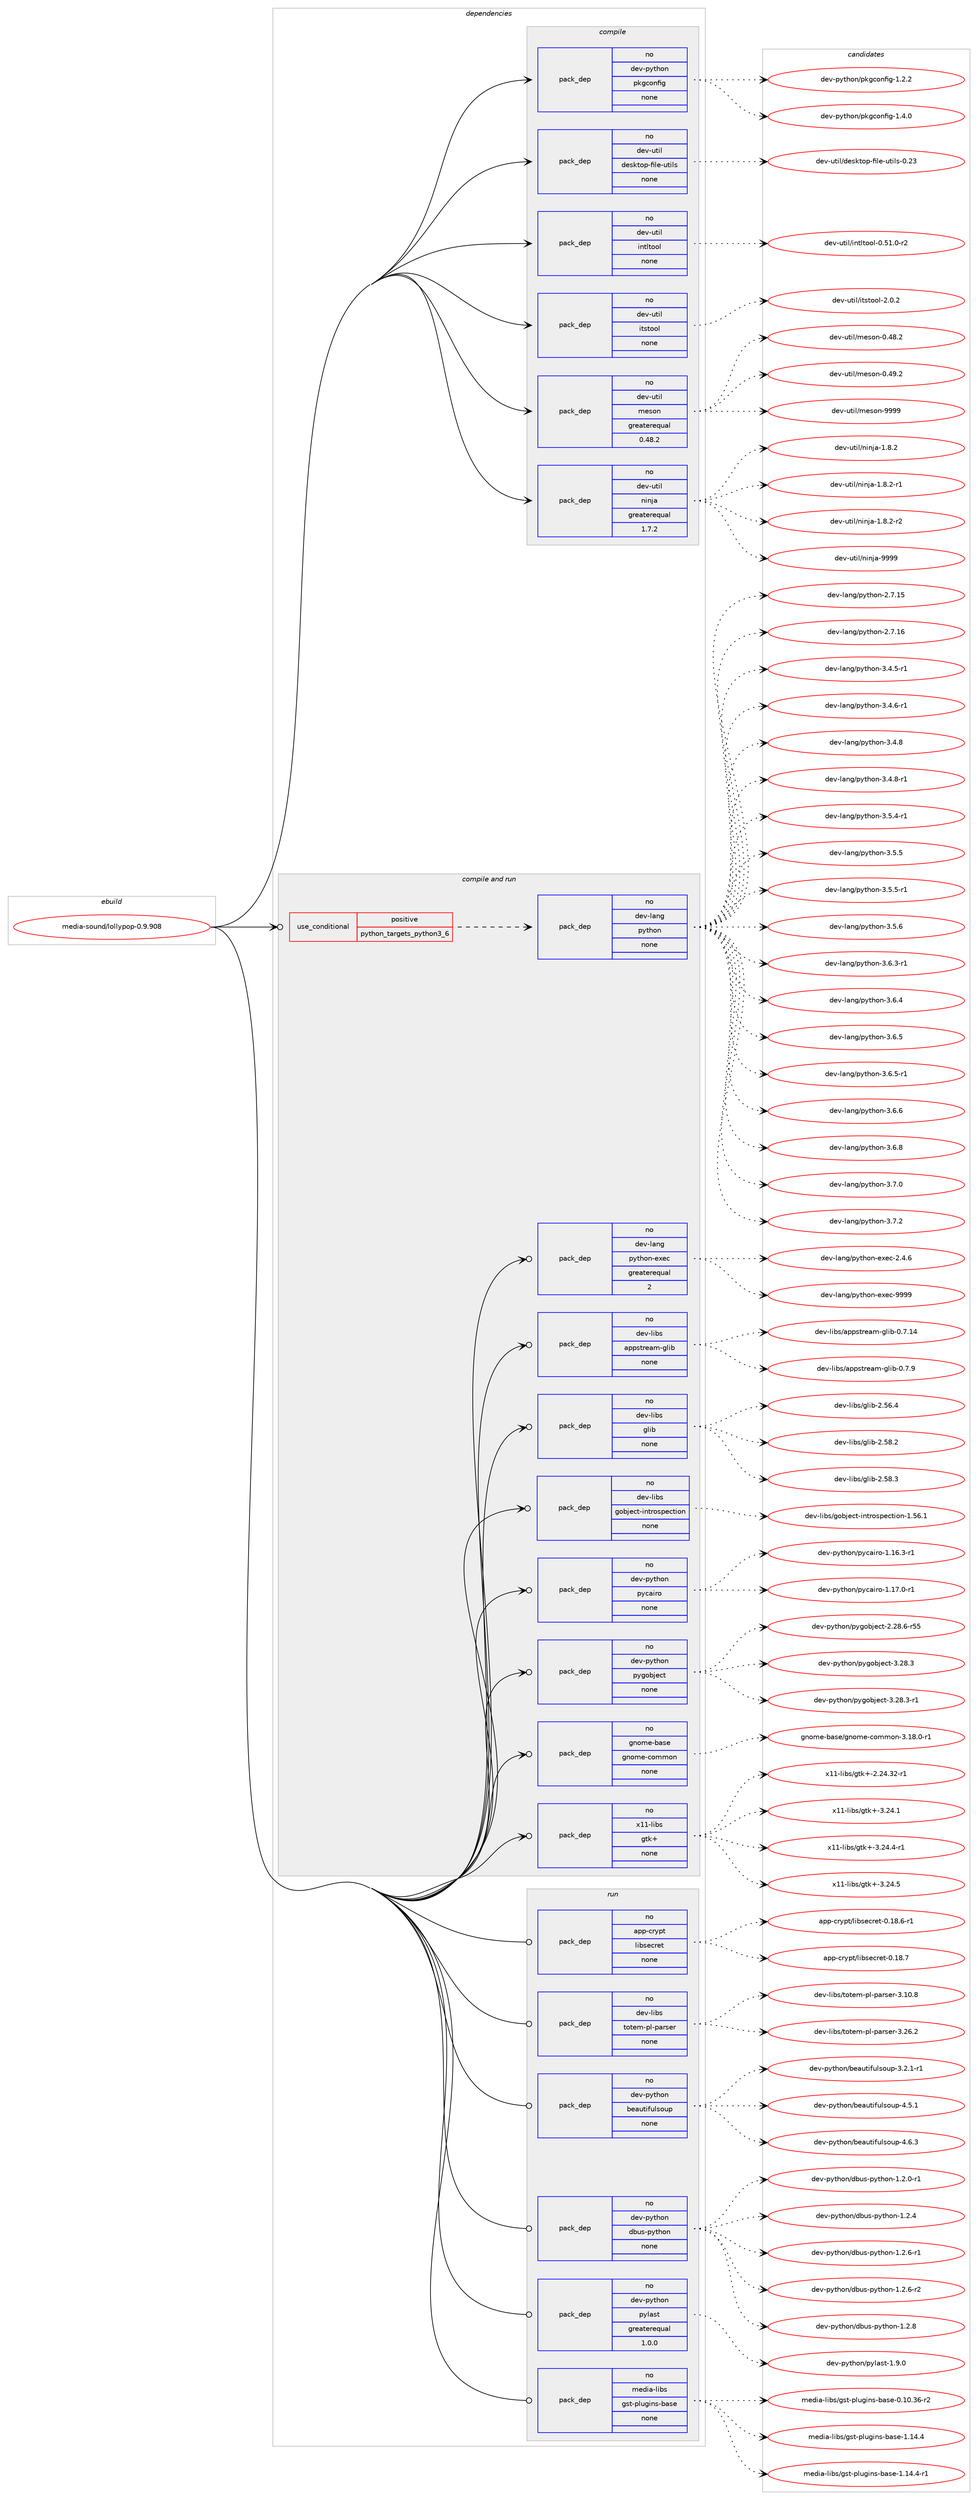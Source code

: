 digraph prolog {

# *************
# Graph options
# *************

newrank=true;
concentrate=true;
compound=true;
graph [rankdir=LR,fontname=Helvetica,fontsize=10,ranksep=1.5];#, ranksep=2.5, nodesep=0.2];
edge  [arrowhead=vee];
node  [fontname=Helvetica,fontsize=10];

# **********
# The ebuild
# **********

subgraph cluster_leftcol {
color=gray;
rank=same;
label=<<i>ebuild</i>>;
id [label="media-sound/lollypop-0.9.908", color=red, width=4, href="../media-sound/lollypop-0.9.908.svg"];
}

# ****************
# The dependencies
# ****************

subgraph cluster_midcol {
color=gray;
label=<<i>dependencies</i>>;
subgraph cluster_compile {
fillcolor="#eeeeee";
style=filled;
label=<<i>compile</i>>;
subgraph pack1163639 {
dependency1627341 [label=<<TABLE BORDER="0" CELLBORDER="1" CELLSPACING="0" CELLPADDING="4" WIDTH="220"><TR><TD ROWSPAN="6" CELLPADDING="30">pack_dep</TD></TR><TR><TD WIDTH="110">no</TD></TR><TR><TD>dev-python</TD></TR><TR><TD>pkgconfig</TD></TR><TR><TD>none</TD></TR><TR><TD></TD></TR></TABLE>>, shape=none, color=blue];
}
id:e -> dependency1627341:w [weight=20,style="solid",arrowhead="vee"];
subgraph pack1163640 {
dependency1627342 [label=<<TABLE BORDER="0" CELLBORDER="1" CELLSPACING="0" CELLPADDING="4" WIDTH="220"><TR><TD ROWSPAN="6" CELLPADDING="30">pack_dep</TD></TR><TR><TD WIDTH="110">no</TD></TR><TR><TD>dev-util</TD></TR><TR><TD>desktop-file-utils</TD></TR><TR><TD>none</TD></TR><TR><TD></TD></TR></TABLE>>, shape=none, color=blue];
}
id:e -> dependency1627342:w [weight=20,style="solid",arrowhead="vee"];
subgraph pack1163641 {
dependency1627343 [label=<<TABLE BORDER="0" CELLBORDER="1" CELLSPACING="0" CELLPADDING="4" WIDTH="220"><TR><TD ROWSPAN="6" CELLPADDING="30">pack_dep</TD></TR><TR><TD WIDTH="110">no</TD></TR><TR><TD>dev-util</TD></TR><TR><TD>intltool</TD></TR><TR><TD>none</TD></TR><TR><TD></TD></TR></TABLE>>, shape=none, color=blue];
}
id:e -> dependency1627343:w [weight=20,style="solid",arrowhead="vee"];
subgraph pack1163642 {
dependency1627344 [label=<<TABLE BORDER="0" CELLBORDER="1" CELLSPACING="0" CELLPADDING="4" WIDTH="220"><TR><TD ROWSPAN="6" CELLPADDING="30">pack_dep</TD></TR><TR><TD WIDTH="110">no</TD></TR><TR><TD>dev-util</TD></TR><TR><TD>itstool</TD></TR><TR><TD>none</TD></TR><TR><TD></TD></TR></TABLE>>, shape=none, color=blue];
}
id:e -> dependency1627344:w [weight=20,style="solid",arrowhead="vee"];
subgraph pack1163643 {
dependency1627345 [label=<<TABLE BORDER="0" CELLBORDER="1" CELLSPACING="0" CELLPADDING="4" WIDTH="220"><TR><TD ROWSPAN="6" CELLPADDING="30">pack_dep</TD></TR><TR><TD WIDTH="110">no</TD></TR><TR><TD>dev-util</TD></TR><TR><TD>meson</TD></TR><TR><TD>greaterequal</TD></TR><TR><TD>0.48.2</TD></TR></TABLE>>, shape=none, color=blue];
}
id:e -> dependency1627345:w [weight=20,style="solid",arrowhead="vee"];
subgraph pack1163644 {
dependency1627346 [label=<<TABLE BORDER="0" CELLBORDER="1" CELLSPACING="0" CELLPADDING="4" WIDTH="220"><TR><TD ROWSPAN="6" CELLPADDING="30">pack_dep</TD></TR><TR><TD WIDTH="110">no</TD></TR><TR><TD>dev-util</TD></TR><TR><TD>ninja</TD></TR><TR><TD>greaterequal</TD></TR><TR><TD>1.7.2</TD></TR></TABLE>>, shape=none, color=blue];
}
id:e -> dependency1627346:w [weight=20,style="solid",arrowhead="vee"];
}
subgraph cluster_compileandrun {
fillcolor="#eeeeee";
style=filled;
label=<<i>compile and run</i>>;
subgraph cond437427 {
dependency1627347 [label=<<TABLE BORDER="0" CELLBORDER="1" CELLSPACING="0" CELLPADDING="4"><TR><TD ROWSPAN="3" CELLPADDING="10">use_conditional</TD></TR><TR><TD>positive</TD></TR><TR><TD>python_targets_python3_6</TD></TR></TABLE>>, shape=none, color=red];
subgraph pack1163645 {
dependency1627348 [label=<<TABLE BORDER="0" CELLBORDER="1" CELLSPACING="0" CELLPADDING="4" WIDTH="220"><TR><TD ROWSPAN="6" CELLPADDING="30">pack_dep</TD></TR><TR><TD WIDTH="110">no</TD></TR><TR><TD>dev-lang</TD></TR><TR><TD>python</TD></TR><TR><TD>none</TD></TR><TR><TD></TD></TR></TABLE>>, shape=none, color=blue];
}
dependency1627347:e -> dependency1627348:w [weight=20,style="dashed",arrowhead="vee"];
}
id:e -> dependency1627347:w [weight=20,style="solid",arrowhead="odotvee"];
subgraph pack1163646 {
dependency1627349 [label=<<TABLE BORDER="0" CELLBORDER="1" CELLSPACING="0" CELLPADDING="4" WIDTH="220"><TR><TD ROWSPAN="6" CELLPADDING="30">pack_dep</TD></TR><TR><TD WIDTH="110">no</TD></TR><TR><TD>dev-lang</TD></TR><TR><TD>python-exec</TD></TR><TR><TD>greaterequal</TD></TR><TR><TD>2</TD></TR></TABLE>>, shape=none, color=blue];
}
id:e -> dependency1627349:w [weight=20,style="solid",arrowhead="odotvee"];
subgraph pack1163647 {
dependency1627350 [label=<<TABLE BORDER="0" CELLBORDER="1" CELLSPACING="0" CELLPADDING="4" WIDTH="220"><TR><TD ROWSPAN="6" CELLPADDING="30">pack_dep</TD></TR><TR><TD WIDTH="110">no</TD></TR><TR><TD>dev-libs</TD></TR><TR><TD>appstream-glib</TD></TR><TR><TD>none</TD></TR><TR><TD></TD></TR></TABLE>>, shape=none, color=blue];
}
id:e -> dependency1627350:w [weight=20,style="solid",arrowhead="odotvee"];
subgraph pack1163648 {
dependency1627351 [label=<<TABLE BORDER="0" CELLBORDER="1" CELLSPACING="0" CELLPADDING="4" WIDTH="220"><TR><TD ROWSPAN="6" CELLPADDING="30">pack_dep</TD></TR><TR><TD WIDTH="110">no</TD></TR><TR><TD>dev-libs</TD></TR><TR><TD>glib</TD></TR><TR><TD>none</TD></TR><TR><TD></TD></TR></TABLE>>, shape=none, color=blue];
}
id:e -> dependency1627351:w [weight=20,style="solid",arrowhead="odotvee"];
subgraph pack1163649 {
dependency1627352 [label=<<TABLE BORDER="0" CELLBORDER="1" CELLSPACING="0" CELLPADDING="4" WIDTH="220"><TR><TD ROWSPAN="6" CELLPADDING="30">pack_dep</TD></TR><TR><TD WIDTH="110">no</TD></TR><TR><TD>dev-libs</TD></TR><TR><TD>gobject-introspection</TD></TR><TR><TD>none</TD></TR><TR><TD></TD></TR></TABLE>>, shape=none, color=blue];
}
id:e -> dependency1627352:w [weight=20,style="solid",arrowhead="odotvee"];
subgraph pack1163650 {
dependency1627353 [label=<<TABLE BORDER="0" CELLBORDER="1" CELLSPACING="0" CELLPADDING="4" WIDTH="220"><TR><TD ROWSPAN="6" CELLPADDING="30">pack_dep</TD></TR><TR><TD WIDTH="110">no</TD></TR><TR><TD>dev-python</TD></TR><TR><TD>pycairo</TD></TR><TR><TD>none</TD></TR><TR><TD></TD></TR></TABLE>>, shape=none, color=blue];
}
id:e -> dependency1627353:w [weight=20,style="solid",arrowhead="odotvee"];
subgraph pack1163651 {
dependency1627354 [label=<<TABLE BORDER="0" CELLBORDER="1" CELLSPACING="0" CELLPADDING="4" WIDTH="220"><TR><TD ROWSPAN="6" CELLPADDING="30">pack_dep</TD></TR><TR><TD WIDTH="110">no</TD></TR><TR><TD>dev-python</TD></TR><TR><TD>pygobject</TD></TR><TR><TD>none</TD></TR><TR><TD></TD></TR></TABLE>>, shape=none, color=blue];
}
id:e -> dependency1627354:w [weight=20,style="solid",arrowhead="odotvee"];
subgraph pack1163652 {
dependency1627355 [label=<<TABLE BORDER="0" CELLBORDER="1" CELLSPACING="0" CELLPADDING="4" WIDTH="220"><TR><TD ROWSPAN="6" CELLPADDING="30">pack_dep</TD></TR><TR><TD WIDTH="110">no</TD></TR><TR><TD>gnome-base</TD></TR><TR><TD>gnome-common</TD></TR><TR><TD>none</TD></TR><TR><TD></TD></TR></TABLE>>, shape=none, color=blue];
}
id:e -> dependency1627355:w [weight=20,style="solid",arrowhead="odotvee"];
subgraph pack1163653 {
dependency1627356 [label=<<TABLE BORDER="0" CELLBORDER="1" CELLSPACING="0" CELLPADDING="4" WIDTH="220"><TR><TD ROWSPAN="6" CELLPADDING="30">pack_dep</TD></TR><TR><TD WIDTH="110">no</TD></TR><TR><TD>x11-libs</TD></TR><TR><TD>gtk+</TD></TR><TR><TD>none</TD></TR><TR><TD></TD></TR></TABLE>>, shape=none, color=blue];
}
id:e -> dependency1627356:w [weight=20,style="solid",arrowhead="odotvee"];
}
subgraph cluster_run {
fillcolor="#eeeeee";
style=filled;
label=<<i>run</i>>;
subgraph pack1163654 {
dependency1627357 [label=<<TABLE BORDER="0" CELLBORDER="1" CELLSPACING="0" CELLPADDING="4" WIDTH="220"><TR><TD ROWSPAN="6" CELLPADDING="30">pack_dep</TD></TR><TR><TD WIDTH="110">no</TD></TR><TR><TD>app-crypt</TD></TR><TR><TD>libsecret</TD></TR><TR><TD>none</TD></TR><TR><TD></TD></TR></TABLE>>, shape=none, color=blue];
}
id:e -> dependency1627357:w [weight=20,style="solid",arrowhead="odot"];
subgraph pack1163655 {
dependency1627358 [label=<<TABLE BORDER="0" CELLBORDER="1" CELLSPACING="0" CELLPADDING="4" WIDTH="220"><TR><TD ROWSPAN="6" CELLPADDING="30">pack_dep</TD></TR><TR><TD WIDTH="110">no</TD></TR><TR><TD>dev-libs</TD></TR><TR><TD>totem-pl-parser</TD></TR><TR><TD>none</TD></TR><TR><TD></TD></TR></TABLE>>, shape=none, color=blue];
}
id:e -> dependency1627358:w [weight=20,style="solid",arrowhead="odot"];
subgraph pack1163656 {
dependency1627359 [label=<<TABLE BORDER="0" CELLBORDER="1" CELLSPACING="0" CELLPADDING="4" WIDTH="220"><TR><TD ROWSPAN="6" CELLPADDING="30">pack_dep</TD></TR><TR><TD WIDTH="110">no</TD></TR><TR><TD>dev-python</TD></TR><TR><TD>beautifulsoup</TD></TR><TR><TD>none</TD></TR><TR><TD></TD></TR></TABLE>>, shape=none, color=blue];
}
id:e -> dependency1627359:w [weight=20,style="solid",arrowhead="odot"];
subgraph pack1163657 {
dependency1627360 [label=<<TABLE BORDER="0" CELLBORDER="1" CELLSPACING="0" CELLPADDING="4" WIDTH="220"><TR><TD ROWSPAN="6" CELLPADDING="30">pack_dep</TD></TR><TR><TD WIDTH="110">no</TD></TR><TR><TD>dev-python</TD></TR><TR><TD>dbus-python</TD></TR><TR><TD>none</TD></TR><TR><TD></TD></TR></TABLE>>, shape=none, color=blue];
}
id:e -> dependency1627360:w [weight=20,style="solid",arrowhead="odot"];
subgraph pack1163658 {
dependency1627361 [label=<<TABLE BORDER="0" CELLBORDER="1" CELLSPACING="0" CELLPADDING="4" WIDTH="220"><TR><TD ROWSPAN="6" CELLPADDING="30">pack_dep</TD></TR><TR><TD WIDTH="110">no</TD></TR><TR><TD>dev-python</TD></TR><TR><TD>pylast</TD></TR><TR><TD>greaterequal</TD></TR><TR><TD>1.0.0</TD></TR></TABLE>>, shape=none, color=blue];
}
id:e -> dependency1627361:w [weight=20,style="solid",arrowhead="odot"];
subgraph pack1163659 {
dependency1627362 [label=<<TABLE BORDER="0" CELLBORDER="1" CELLSPACING="0" CELLPADDING="4" WIDTH="220"><TR><TD ROWSPAN="6" CELLPADDING="30">pack_dep</TD></TR><TR><TD WIDTH="110">no</TD></TR><TR><TD>media-libs</TD></TR><TR><TD>gst-plugins-base</TD></TR><TR><TD>none</TD></TR><TR><TD></TD></TR></TABLE>>, shape=none, color=blue];
}
id:e -> dependency1627362:w [weight=20,style="solid",arrowhead="odot"];
}
}

# **************
# The candidates
# **************

subgraph cluster_choices {
rank=same;
color=gray;
label=<<i>candidates</i>>;

subgraph choice1163639 {
color=black;
nodesep=1;
choice100101118451121211161041111104711210710399111110102105103454946504650 [label="dev-python/pkgconfig-1.2.2", color=red, width=4,href="../dev-python/pkgconfig-1.2.2.svg"];
choice100101118451121211161041111104711210710399111110102105103454946524648 [label="dev-python/pkgconfig-1.4.0", color=red, width=4,href="../dev-python/pkgconfig-1.4.0.svg"];
dependency1627341:e -> choice100101118451121211161041111104711210710399111110102105103454946504650:w [style=dotted,weight="100"];
dependency1627341:e -> choice100101118451121211161041111104711210710399111110102105103454946524648:w [style=dotted,weight="100"];
}
subgraph choice1163640 {
color=black;
nodesep=1;
choice100101118451171161051084710010111510711611111245102105108101451171161051081154548465051 [label="dev-util/desktop-file-utils-0.23", color=red, width=4,href="../dev-util/desktop-file-utils-0.23.svg"];
dependency1627342:e -> choice100101118451171161051084710010111510711611111245102105108101451171161051081154548465051:w [style=dotted,weight="100"];
}
subgraph choice1163641 {
color=black;
nodesep=1;
choice1001011184511711610510847105110116108116111111108454846534946484511450 [label="dev-util/intltool-0.51.0-r2", color=red, width=4,href="../dev-util/intltool-0.51.0-r2.svg"];
dependency1627343:e -> choice1001011184511711610510847105110116108116111111108454846534946484511450:w [style=dotted,weight="100"];
}
subgraph choice1163642 {
color=black;
nodesep=1;
choice1001011184511711610510847105116115116111111108455046484650 [label="dev-util/itstool-2.0.2", color=red, width=4,href="../dev-util/itstool-2.0.2.svg"];
dependency1627344:e -> choice1001011184511711610510847105116115116111111108455046484650:w [style=dotted,weight="100"];
}
subgraph choice1163643 {
color=black;
nodesep=1;
choice100101118451171161051084710910111511111045484652564650 [label="dev-util/meson-0.48.2", color=red, width=4,href="../dev-util/meson-0.48.2.svg"];
choice100101118451171161051084710910111511111045484652574650 [label="dev-util/meson-0.49.2", color=red, width=4,href="../dev-util/meson-0.49.2.svg"];
choice10010111845117116105108471091011151111104557575757 [label="dev-util/meson-9999", color=red, width=4,href="../dev-util/meson-9999.svg"];
dependency1627345:e -> choice100101118451171161051084710910111511111045484652564650:w [style=dotted,weight="100"];
dependency1627345:e -> choice100101118451171161051084710910111511111045484652574650:w [style=dotted,weight="100"];
dependency1627345:e -> choice10010111845117116105108471091011151111104557575757:w [style=dotted,weight="100"];
}
subgraph choice1163644 {
color=black;
nodesep=1;
choice100101118451171161051084711010511010697454946564650 [label="dev-util/ninja-1.8.2", color=red, width=4,href="../dev-util/ninja-1.8.2.svg"];
choice1001011184511711610510847110105110106974549465646504511449 [label="dev-util/ninja-1.8.2-r1", color=red, width=4,href="../dev-util/ninja-1.8.2-r1.svg"];
choice1001011184511711610510847110105110106974549465646504511450 [label="dev-util/ninja-1.8.2-r2", color=red, width=4,href="../dev-util/ninja-1.8.2-r2.svg"];
choice1001011184511711610510847110105110106974557575757 [label="dev-util/ninja-9999", color=red, width=4,href="../dev-util/ninja-9999.svg"];
dependency1627346:e -> choice100101118451171161051084711010511010697454946564650:w [style=dotted,weight="100"];
dependency1627346:e -> choice1001011184511711610510847110105110106974549465646504511449:w [style=dotted,weight="100"];
dependency1627346:e -> choice1001011184511711610510847110105110106974549465646504511450:w [style=dotted,weight="100"];
dependency1627346:e -> choice1001011184511711610510847110105110106974557575757:w [style=dotted,weight="100"];
}
subgraph choice1163645 {
color=black;
nodesep=1;
choice10010111845108971101034711212111610411111045504655464953 [label="dev-lang/python-2.7.15", color=red, width=4,href="../dev-lang/python-2.7.15.svg"];
choice10010111845108971101034711212111610411111045504655464954 [label="dev-lang/python-2.7.16", color=red, width=4,href="../dev-lang/python-2.7.16.svg"];
choice1001011184510897110103471121211161041111104551465246534511449 [label="dev-lang/python-3.4.5-r1", color=red, width=4,href="../dev-lang/python-3.4.5-r1.svg"];
choice1001011184510897110103471121211161041111104551465246544511449 [label="dev-lang/python-3.4.6-r1", color=red, width=4,href="../dev-lang/python-3.4.6-r1.svg"];
choice100101118451089711010347112121116104111110455146524656 [label="dev-lang/python-3.4.8", color=red, width=4,href="../dev-lang/python-3.4.8.svg"];
choice1001011184510897110103471121211161041111104551465246564511449 [label="dev-lang/python-3.4.8-r1", color=red, width=4,href="../dev-lang/python-3.4.8-r1.svg"];
choice1001011184510897110103471121211161041111104551465346524511449 [label="dev-lang/python-3.5.4-r1", color=red, width=4,href="../dev-lang/python-3.5.4-r1.svg"];
choice100101118451089711010347112121116104111110455146534653 [label="dev-lang/python-3.5.5", color=red, width=4,href="../dev-lang/python-3.5.5.svg"];
choice1001011184510897110103471121211161041111104551465346534511449 [label="dev-lang/python-3.5.5-r1", color=red, width=4,href="../dev-lang/python-3.5.5-r1.svg"];
choice100101118451089711010347112121116104111110455146534654 [label="dev-lang/python-3.5.6", color=red, width=4,href="../dev-lang/python-3.5.6.svg"];
choice1001011184510897110103471121211161041111104551465446514511449 [label="dev-lang/python-3.6.3-r1", color=red, width=4,href="../dev-lang/python-3.6.3-r1.svg"];
choice100101118451089711010347112121116104111110455146544652 [label="dev-lang/python-3.6.4", color=red, width=4,href="../dev-lang/python-3.6.4.svg"];
choice100101118451089711010347112121116104111110455146544653 [label="dev-lang/python-3.6.5", color=red, width=4,href="../dev-lang/python-3.6.5.svg"];
choice1001011184510897110103471121211161041111104551465446534511449 [label="dev-lang/python-3.6.5-r1", color=red, width=4,href="../dev-lang/python-3.6.5-r1.svg"];
choice100101118451089711010347112121116104111110455146544654 [label="dev-lang/python-3.6.6", color=red, width=4,href="../dev-lang/python-3.6.6.svg"];
choice100101118451089711010347112121116104111110455146544656 [label="dev-lang/python-3.6.8", color=red, width=4,href="../dev-lang/python-3.6.8.svg"];
choice100101118451089711010347112121116104111110455146554648 [label="dev-lang/python-3.7.0", color=red, width=4,href="../dev-lang/python-3.7.0.svg"];
choice100101118451089711010347112121116104111110455146554650 [label="dev-lang/python-3.7.2", color=red, width=4,href="../dev-lang/python-3.7.2.svg"];
dependency1627348:e -> choice10010111845108971101034711212111610411111045504655464953:w [style=dotted,weight="100"];
dependency1627348:e -> choice10010111845108971101034711212111610411111045504655464954:w [style=dotted,weight="100"];
dependency1627348:e -> choice1001011184510897110103471121211161041111104551465246534511449:w [style=dotted,weight="100"];
dependency1627348:e -> choice1001011184510897110103471121211161041111104551465246544511449:w [style=dotted,weight="100"];
dependency1627348:e -> choice100101118451089711010347112121116104111110455146524656:w [style=dotted,weight="100"];
dependency1627348:e -> choice1001011184510897110103471121211161041111104551465246564511449:w [style=dotted,weight="100"];
dependency1627348:e -> choice1001011184510897110103471121211161041111104551465346524511449:w [style=dotted,weight="100"];
dependency1627348:e -> choice100101118451089711010347112121116104111110455146534653:w [style=dotted,weight="100"];
dependency1627348:e -> choice1001011184510897110103471121211161041111104551465346534511449:w [style=dotted,weight="100"];
dependency1627348:e -> choice100101118451089711010347112121116104111110455146534654:w [style=dotted,weight="100"];
dependency1627348:e -> choice1001011184510897110103471121211161041111104551465446514511449:w [style=dotted,weight="100"];
dependency1627348:e -> choice100101118451089711010347112121116104111110455146544652:w [style=dotted,weight="100"];
dependency1627348:e -> choice100101118451089711010347112121116104111110455146544653:w [style=dotted,weight="100"];
dependency1627348:e -> choice1001011184510897110103471121211161041111104551465446534511449:w [style=dotted,weight="100"];
dependency1627348:e -> choice100101118451089711010347112121116104111110455146544654:w [style=dotted,weight="100"];
dependency1627348:e -> choice100101118451089711010347112121116104111110455146544656:w [style=dotted,weight="100"];
dependency1627348:e -> choice100101118451089711010347112121116104111110455146554648:w [style=dotted,weight="100"];
dependency1627348:e -> choice100101118451089711010347112121116104111110455146554650:w [style=dotted,weight="100"];
}
subgraph choice1163646 {
color=black;
nodesep=1;
choice1001011184510897110103471121211161041111104510112010199455046524654 [label="dev-lang/python-exec-2.4.6", color=red, width=4,href="../dev-lang/python-exec-2.4.6.svg"];
choice10010111845108971101034711212111610411111045101120101994557575757 [label="dev-lang/python-exec-9999", color=red, width=4,href="../dev-lang/python-exec-9999.svg"];
dependency1627349:e -> choice1001011184510897110103471121211161041111104510112010199455046524654:w [style=dotted,weight="100"];
dependency1627349:e -> choice10010111845108971101034711212111610411111045101120101994557575757:w [style=dotted,weight="100"];
}
subgraph choice1163647 {
color=black;
nodesep=1;
choice1001011184510810598115479711211211511611410197109451031081059845484655464952 [label="dev-libs/appstream-glib-0.7.14", color=red, width=4,href="../dev-libs/appstream-glib-0.7.14.svg"];
choice10010111845108105981154797112112115116114101971094510310810598454846554657 [label="dev-libs/appstream-glib-0.7.9", color=red, width=4,href="../dev-libs/appstream-glib-0.7.9.svg"];
dependency1627350:e -> choice1001011184510810598115479711211211511611410197109451031081059845484655464952:w [style=dotted,weight="100"];
dependency1627350:e -> choice10010111845108105981154797112112115116114101971094510310810598454846554657:w [style=dotted,weight="100"];
}
subgraph choice1163648 {
color=black;
nodesep=1;
choice1001011184510810598115471031081059845504653544652 [label="dev-libs/glib-2.56.4", color=red, width=4,href="../dev-libs/glib-2.56.4.svg"];
choice1001011184510810598115471031081059845504653564650 [label="dev-libs/glib-2.58.2", color=red, width=4,href="../dev-libs/glib-2.58.2.svg"];
choice1001011184510810598115471031081059845504653564651 [label="dev-libs/glib-2.58.3", color=red, width=4,href="../dev-libs/glib-2.58.3.svg"];
dependency1627351:e -> choice1001011184510810598115471031081059845504653544652:w [style=dotted,weight="100"];
dependency1627351:e -> choice1001011184510810598115471031081059845504653564650:w [style=dotted,weight="100"];
dependency1627351:e -> choice1001011184510810598115471031081059845504653564651:w [style=dotted,weight="100"];
}
subgraph choice1163649 {
color=black;
nodesep=1;
choice1001011184510810598115471031119810610199116451051101161141111151121019911610511111045494653544649 [label="dev-libs/gobject-introspection-1.56.1", color=red, width=4,href="../dev-libs/gobject-introspection-1.56.1.svg"];
dependency1627352:e -> choice1001011184510810598115471031119810610199116451051101161141111151121019911610511111045494653544649:w [style=dotted,weight="100"];
}
subgraph choice1163650 {
color=black;
nodesep=1;
choice10010111845112121116104111110471121219997105114111454946495446514511449 [label="dev-python/pycairo-1.16.3-r1", color=red, width=4,href="../dev-python/pycairo-1.16.3-r1.svg"];
choice10010111845112121116104111110471121219997105114111454946495546484511449 [label="dev-python/pycairo-1.17.0-r1", color=red, width=4,href="../dev-python/pycairo-1.17.0-r1.svg"];
dependency1627353:e -> choice10010111845112121116104111110471121219997105114111454946495446514511449:w [style=dotted,weight="100"];
dependency1627353:e -> choice10010111845112121116104111110471121219997105114111454946495546484511449:w [style=dotted,weight="100"];
}
subgraph choice1163651 {
color=black;
nodesep=1;
choice1001011184511212111610411111047112121103111981061019911645504650564654451145353 [label="dev-python/pygobject-2.28.6-r55", color=red, width=4,href="../dev-python/pygobject-2.28.6-r55.svg"];
choice1001011184511212111610411111047112121103111981061019911645514650564651 [label="dev-python/pygobject-3.28.3", color=red, width=4,href="../dev-python/pygobject-3.28.3.svg"];
choice10010111845112121116104111110471121211031119810610199116455146505646514511449 [label="dev-python/pygobject-3.28.3-r1", color=red, width=4,href="../dev-python/pygobject-3.28.3-r1.svg"];
dependency1627354:e -> choice1001011184511212111610411111047112121103111981061019911645504650564654451145353:w [style=dotted,weight="100"];
dependency1627354:e -> choice1001011184511212111610411111047112121103111981061019911645514650564651:w [style=dotted,weight="100"];
dependency1627354:e -> choice10010111845112121116104111110471121211031119810610199116455146505646514511449:w [style=dotted,weight="100"];
}
subgraph choice1163652 {
color=black;
nodesep=1;
choice103110111109101459897115101471031101111091014599111109109111110455146495646484511449 [label="gnome-base/gnome-common-3.18.0-r1", color=red, width=4,href="../gnome-base/gnome-common-3.18.0-r1.svg"];
dependency1627355:e -> choice103110111109101459897115101471031101111091014599111109109111110455146495646484511449:w [style=dotted,weight="100"];
}
subgraph choice1163653 {
color=black;
nodesep=1;
choice12049494510810598115471031161074345504650524651504511449 [label="x11-libs/gtk+-2.24.32-r1", color=red, width=4,href="../x11-libs/gtk+-2.24.32-r1.svg"];
choice12049494510810598115471031161074345514650524649 [label="x11-libs/gtk+-3.24.1", color=red, width=4,href="../x11-libs/gtk+-3.24.1.svg"];
choice120494945108105981154710311610743455146505246524511449 [label="x11-libs/gtk+-3.24.4-r1", color=red, width=4,href="../x11-libs/gtk+-3.24.4-r1.svg"];
choice12049494510810598115471031161074345514650524653 [label="x11-libs/gtk+-3.24.5", color=red, width=4,href="../x11-libs/gtk+-3.24.5.svg"];
dependency1627356:e -> choice12049494510810598115471031161074345504650524651504511449:w [style=dotted,weight="100"];
dependency1627356:e -> choice12049494510810598115471031161074345514650524649:w [style=dotted,weight="100"];
dependency1627356:e -> choice120494945108105981154710311610743455146505246524511449:w [style=dotted,weight="100"];
dependency1627356:e -> choice12049494510810598115471031161074345514650524653:w [style=dotted,weight="100"];
}
subgraph choice1163654 {
color=black;
nodesep=1;
choice971121124599114121112116471081059811510199114101116454846495646544511449 [label="app-crypt/libsecret-0.18.6-r1", color=red, width=4,href="../app-crypt/libsecret-0.18.6-r1.svg"];
choice97112112459911412111211647108105981151019911410111645484649564655 [label="app-crypt/libsecret-0.18.7", color=red, width=4,href="../app-crypt/libsecret-0.18.7.svg"];
dependency1627357:e -> choice971121124599114121112116471081059811510199114101116454846495646544511449:w [style=dotted,weight="100"];
dependency1627357:e -> choice97112112459911412111211647108105981151019911410111645484649564655:w [style=dotted,weight="100"];
}
subgraph choice1163655 {
color=black;
nodesep=1;
choice10010111845108105981154711611111610110945112108451129711411510111445514649484656 [label="dev-libs/totem-pl-parser-3.10.8", color=red, width=4,href="../dev-libs/totem-pl-parser-3.10.8.svg"];
choice10010111845108105981154711611111610110945112108451129711411510111445514650544650 [label="dev-libs/totem-pl-parser-3.26.2", color=red, width=4,href="../dev-libs/totem-pl-parser-3.26.2.svg"];
dependency1627358:e -> choice10010111845108105981154711611111610110945112108451129711411510111445514649484656:w [style=dotted,weight="100"];
dependency1627358:e -> choice10010111845108105981154711611111610110945112108451129711411510111445514650544650:w [style=dotted,weight="100"];
}
subgraph choice1163656 {
color=black;
nodesep=1;
choice100101118451121211161041111104798101971171161051021171081151111171124551465046494511449 [label="dev-python/beautifulsoup-3.2.1-r1", color=red, width=4,href="../dev-python/beautifulsoup-3.2.1-r1.svg"];
choice10010111845112121116104111110479810197117116105102117108115111117112455246534649 [label="dev-python/beautifulsoup-4.5.1", color=red, width=4,href="../dev-python/beautifulsoup-4.5.1.svg"];
choice10010111845112121116104111110479810197117116105102117108115111117112455246544651 [label="dev-python/beautifulsoup-4.6.3", color=red, width=4,href="../dev-python/beautifulsoup-4.6.3.svg"];
dependency1627359:e -> choice100101118451121211161041111104798101971171161051021171081151111171124551465046494511449:w [style=dotted,weight="100"];
dependency1627359:e -> choice10010111845112121116104111110479810197117116105102117108115111117112455246534649:w [style=dotted,weight="100"];
dependency1627359:e -> choice10010111845112121116104111110479810197117116105102117108115111117112455246544651:w [style=dotted,weight="100"];
}
subgraph choice1163657 {
color=black;
nodesep=1;
choice100101118451121211161041111104710098117115451121211161041111104549465046484511449 [label="dev-python/dbus-python-1.2.0-r1", color=red, width=4,href="../dev-python/dbus-python-1.2.0-r1.svg"];
choice10010111845112121116104111110471009811711545112121116104111110454946504652 [label="dev-python/dbus-python-1.2.4", color=red, width=4,href="../dev-python/dbus-python-1.2.4.svg"];
choice100101118451121211161041111104710098117115451121211161041111104549465046544511449 [label="dev-python/dbus-python-1.2.6-r1", color=red, width=4,href="../dev-python/dbus-python-1.2.6-r1.svg"];
choice100101118451121211161041111104710098117115451121211161041111104549465046544511450 [label="dev-python/dbus-python-1.2.6-r2", color=red, width=4,href="../dev-python/dbus-python-1.2.6-r2.svg"];
choice10010111845112121116104111110471009811711545112121116104111110454946504656 [label="dev-python/dbus-python-1.2.8", color=red, width=4,href="../dev-python/dbus-python-1.2.8.svg"];
dependency1627360:e -> choice100101118451121211161041111104710098117115451121211161041111104549465046484511449:w [style=dotted,weight="100"];
dependency1627360:e -> choice10010111845112121116104111110471009811711545112121116104111110454946504652:w [style=dotted,weight="100"];
dependency1627360:e -> choice100101118451121211161041111104710098117115451121211161041111104549465046544511449:w [style=dotted,weight="100"];
dependency1627360:e -> choice100101118451121211161041111104710098117115451121211161041111104549465046544511450:w [style=dotted,weight="100"];
dependency1627360:e -> choice10010111845112121116104111110471009811711545112121116104111110454946504656:w [style=dotted,weight="100"];
}
subgraph choice1163658 {
color=black;
nodesep=1;
choice100101118451121211161041111104711212110897115116454946574648 [label="dev-python/pylast-1.9.0", color=red, width=4,href="../dev-python/pylast-1.9.0.svg"];
dependency1627361:e -> choice100101118451121211161041111104711212110897115116454946574648:w [style=dotted,weight="100"];
}
subgraph choice1163659 {
color=black;
nodesep=1;
choice109101100105974510810598115471031151164511210811710310511011545989711510145484649484651544511450 [label="media-libs/gst-plugins-base-0.10.36-r2", color=red, width=4,href="../media-libs/gst-plugins-base-0.10.36-r2.svg"];
choice109101100105974510810598115471031151164511210811710310511011545989711510145494649524652 [label="media-libs/gst-plugins-base-1.14.4", color=red, width=4,href="../media-libs/gst-plugins-base-1.14.4.svg"];
choice1091011001059745108105981154710311511645112108117103105110115459897115101454946495246524511449 [label="media-libs/gst-plugins-base-1.14.4-r1", color=red, width=4,href="../media-libs/gst-plugins-base-1.14.4-r1.svg"];
dependency1627362:e -> choice109101100105974510810598115471031151164511210811710310511011545989711510145484649484651544511450:w [style=dotted,weight="100"];
dependency1627362:e -> choice109101100105974510810598115471031151164511210811710310511011545989711510145494649524652:w [style=dotted,weight="100"];
dependency1627362:e -> choice1091011001059745108105981154710311511645112108117103105110115459897115101454946495246524511449:w [style=dotted,weight="100"];
}
}

}
